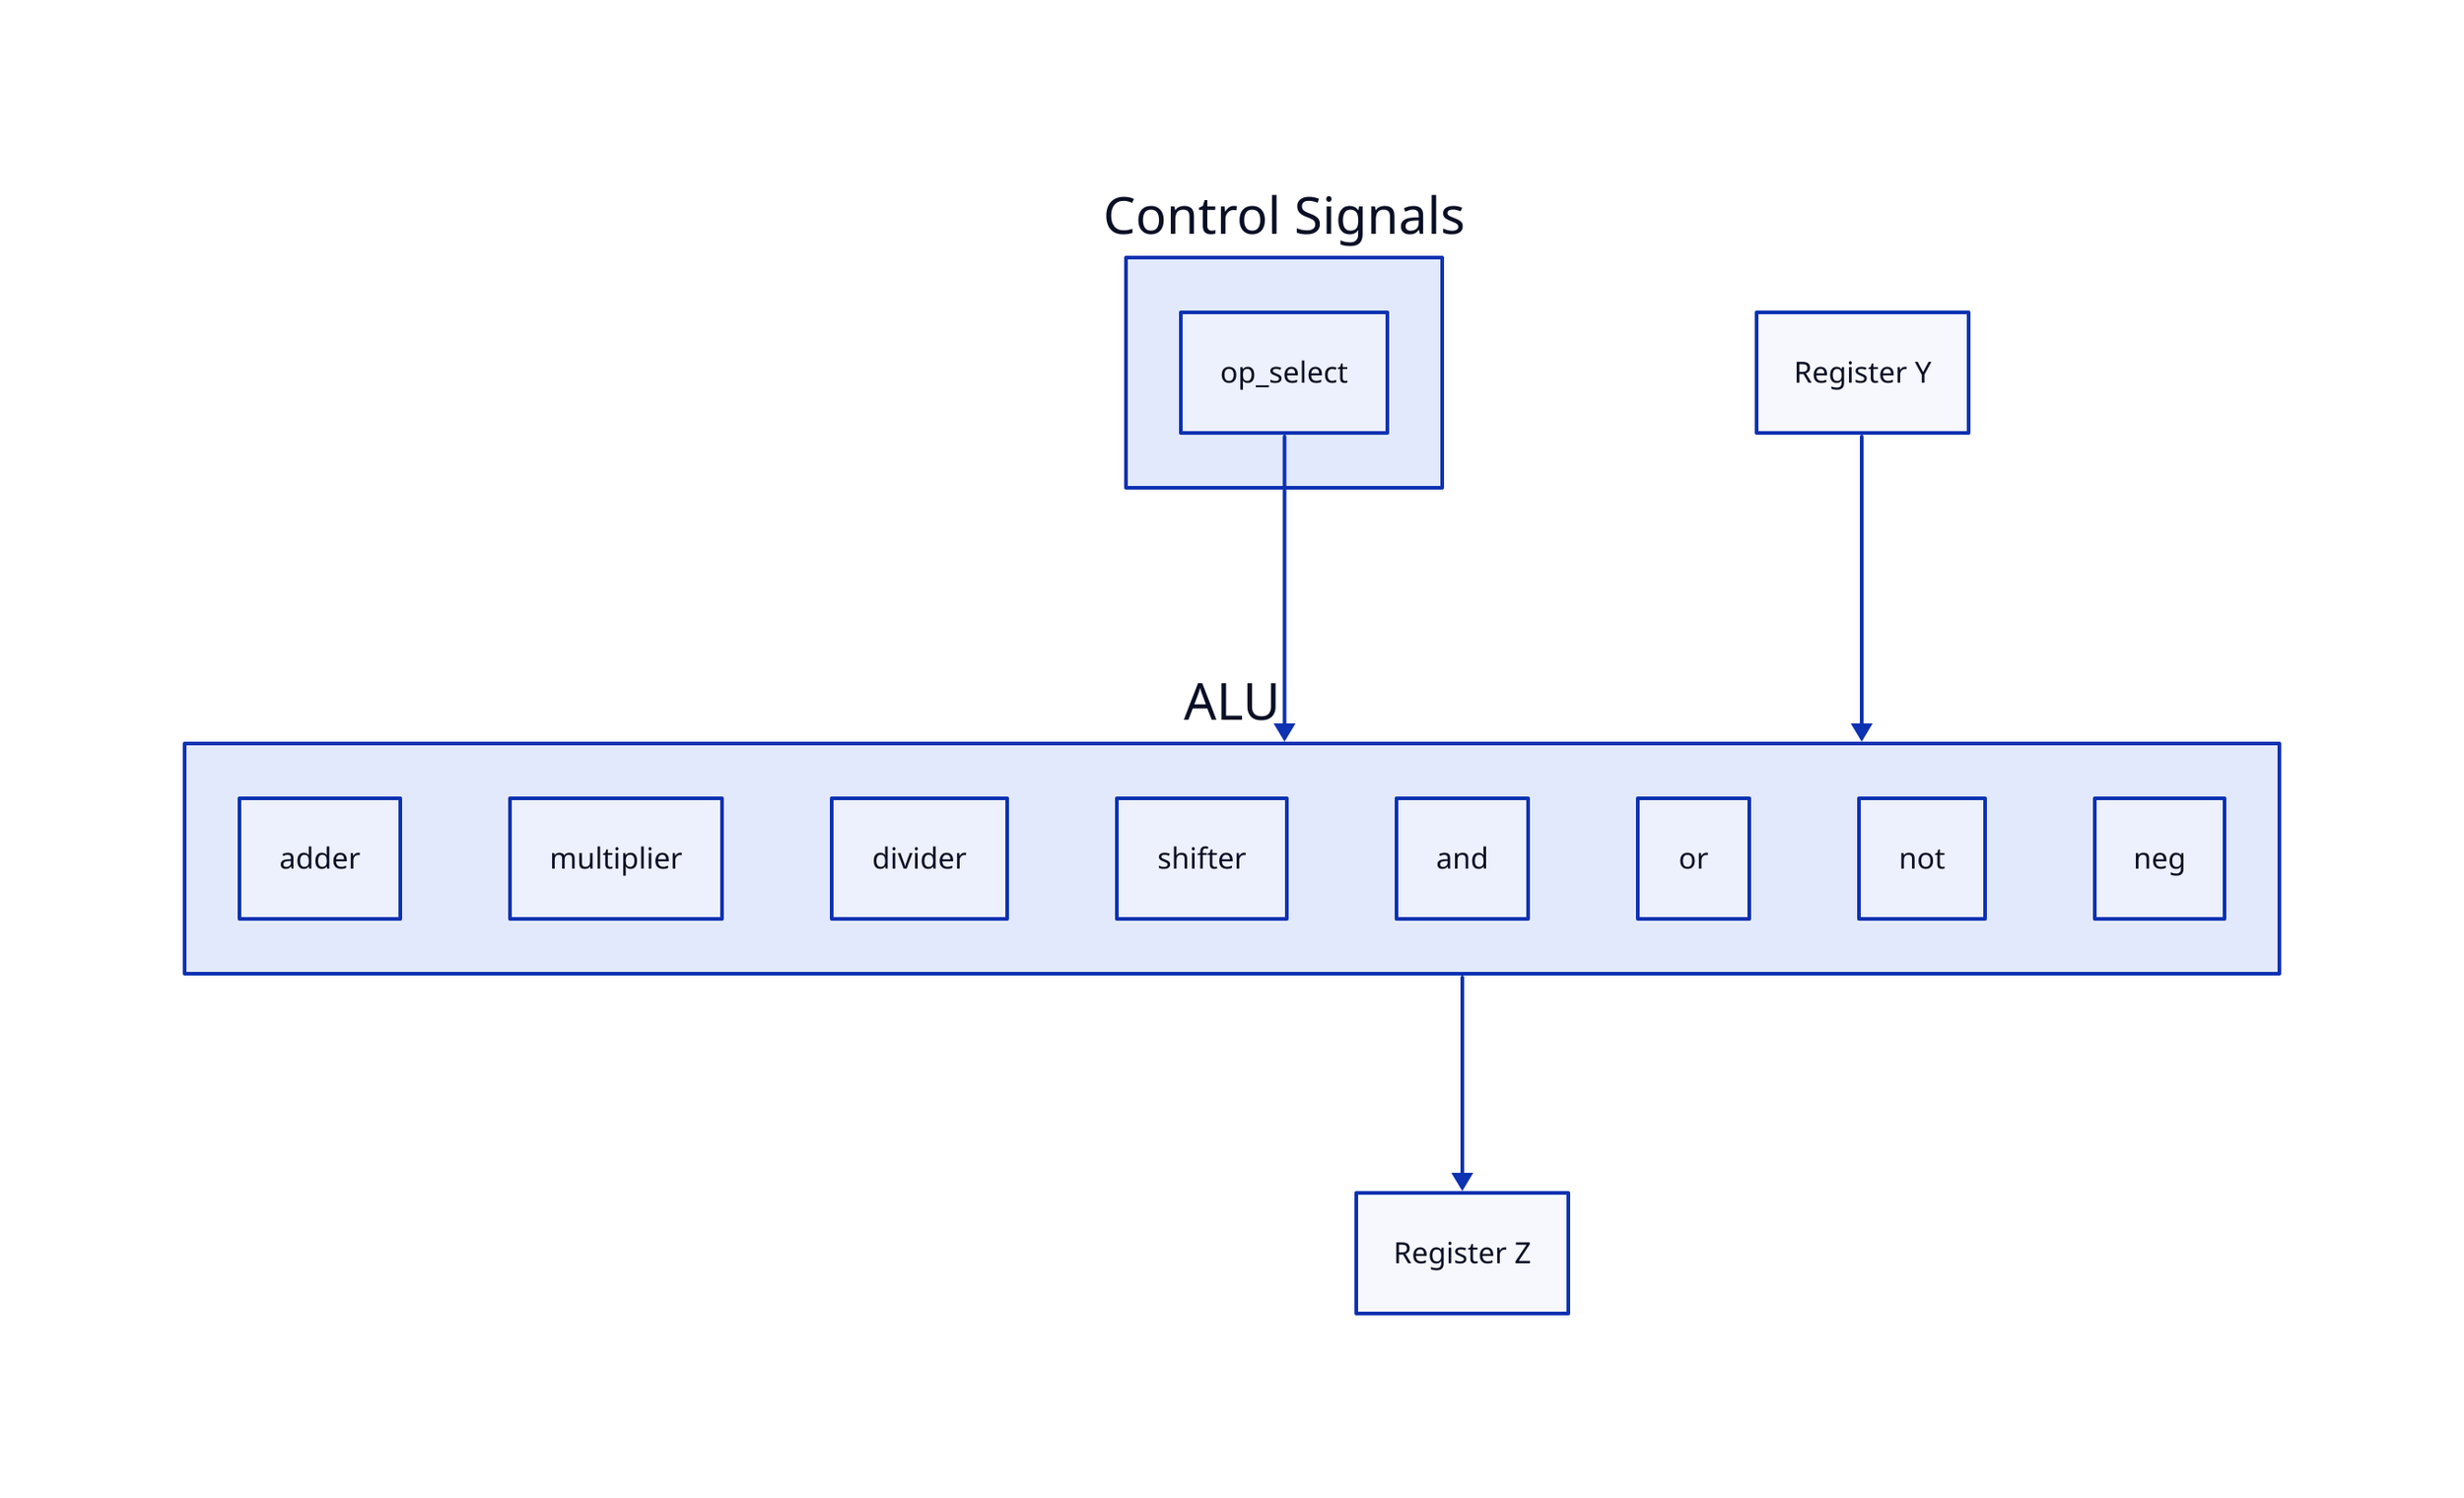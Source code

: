 alu: ALU {

    adder: {

    }

    multiplier: {

    }
    
    divider: {

    }
    
    shifter: {

    }
    
    and: {

    }
    
    or: {

    }
    
    not: {

    }
    
    neg: {

    }
    
}

y: Register Y {

}

z: Register Z {

}

control: Control Signals {

    op_select: {

    }

}

control.op_select -> alu

y -> alu
alu -> z
